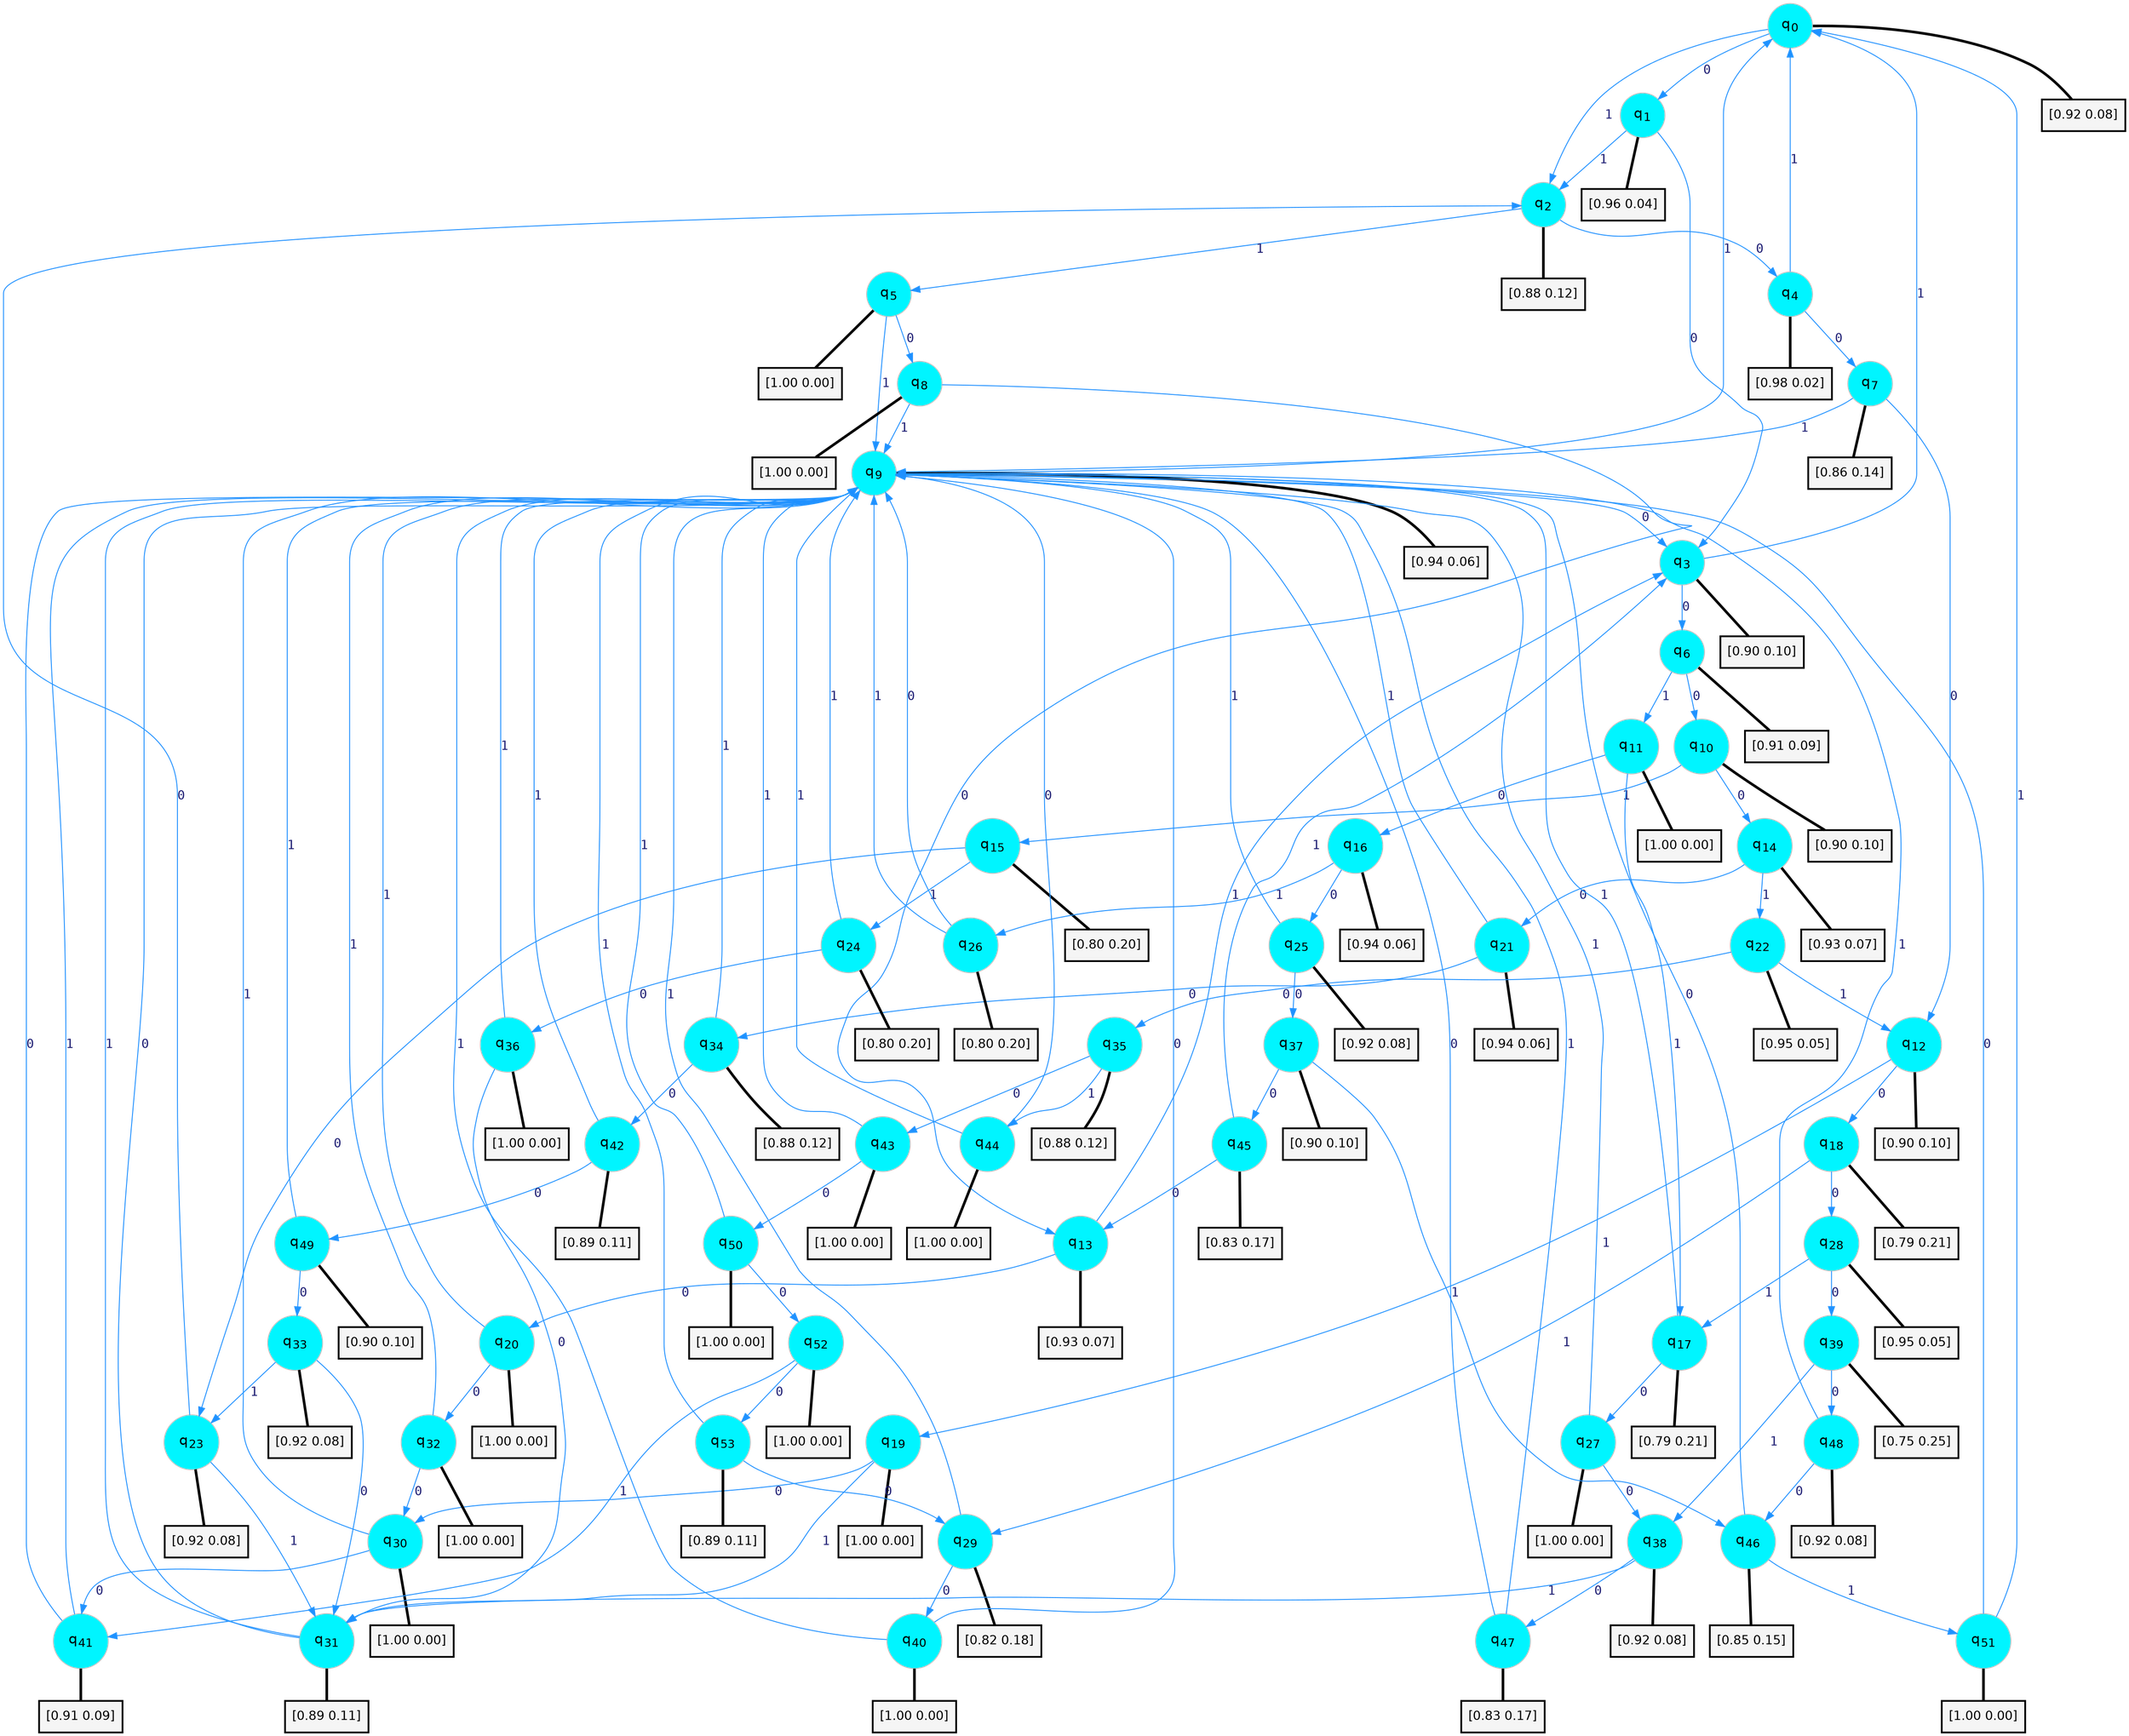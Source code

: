 digraph G {
graph [
bgcolor=transparent, dpi=300, rankdir=TD, size="40,25"];
node [
color=gray, fillcolor=turquoise1, fontcolor=black, fontname=Helvetica, fontsize=16, fontweight=bold, shape=circle, style=filled];
edge [
arrowsize=1, color=dodgerblue1, fontcolor=midnightblue, fontname=courier, fontweight=bold, penwidth=1, style=solid, weight=20];
0[label=<q<SUB>0</SUB>>];
1[label=<q<SUB>1</SUB>>];
2[label=<q<SUB>2</SUB>>];
3[label=<q<SUB>3</SUB>>];
4[label=<q<SUB>4</SUB>>];
5[label=<q<SUB>5</SUB>>];
6[label=<q<SUB>6</SUB>>];
7[label=<q<SUB>7</SUB>>];
8[label=<q<SUB>8</SUB>>];
9[label=<q<SUB>9</SUB>>];
10[label=<q<SUB>10</SUB>>];
11[label=<q<SUB>11</SUB>>];
12[label=<q<SUB>12</SUB>>];
13[label=<q<SUB>13</SUB>>];
14[label=<q<SUB>14</SUB>>];
15[label=<q<SUB>15</SUB>>];
16[label=<q<SUB>16</SUB>>];
17[label=<q<SUB>17</SUB>>];
18[label=<q<SUB>18</SUB>>];
19[label=<q<SUB>19</SUB>>];
20[label=<q<SUB>20</SUB>>];
21[label=<q<SUB>21</SUB>>];
22[label=<q<SUB>22</SUB>>];
23[label=<q<SUB>23</SUB>>];
24[label=<q<SUB>24</SUB>>];
25[label=<q<SUB>25</SUB>>];
26[label=<q<SUB>26</SUB>>];
27[label=<q<SUB>27</SUB>>];
28[label=<q<SUB>28</SUB>>];
29[label=<q<SUB>29</SUB>>];
30[label=<q<SUB>30</SUB>>];
31[label=<q<SUB>31</SUB>>];
32[label=<q<SUB>32</SUB>>];
33[label=<q<SUB>33</SUB>>];
34[label=<q<SUB>34</SUB>>];
35[label=<q<SUB>35</SUB>>];
36[label=<q<SUB>36</SUB>>];
37[label=<q<SUB>37</SUB>>];
38[label=<q<SUB>38</SUB>>];
39[label=<q<SUB>39</SUB>>];
40[label=<q<SUB>40</SUB>>];
41[label=<q<SUB>41</SUB>>];
42[label=<q<SUB>42</SUB>>];
43[label=<q<SUB>43</SUB>>];
44[label=<q<SUB>44</SUB>>];
45[label=<q<SUB>45</SUB>>];
46[label=<q<SUB>46</SUB>>];
47[label=<q<SUB>47</SUB>>];
48[label=<q<SUB>48</SUB>>];
49[label=<q<SUB>49</SUB>>];
50[label=<q<SUB>50</SUB>>];
51[label=<q<SUB>51</SUB>>];
52[label=<q<SUB>52</SUB>>];
53[label=<q<SUB>53</SUB>>];
54[label="[0.92 0.08]", shape=box,fontcolor=black, fontname=Helvetica, fontsize=14, penwidth=2, fillcolor=whitesmoke,color=black];
55[label="[0.96 0.04]", shape=box,fontcolor=black, fontname=Helvetica, fontsize=14, penwidth=2, fillcolor=whitesmoke,color=black];
56[label="[0.88 0.12]", shape=box,fontcolor=black, fontname=Helvetica, fontsize=14, penwidth=2, fillcolor=whitesmoke,color=black];
57[label="[0.90 0.10]", shape=box,fontcolor=black, fontname=Helvetica, fontsize=14, penwidth=2, fillcolor=whitesmoke,color=black];
58[label="[0.98 0.02]", shape=box,fontcolor=black, fontname=Helvetica, fontsize=14, penwidth=2, fillcolor=whitesmoke,color=black];
59[label="[1.00 0.00]", shape=box,fontcolor=black, fontname=Helvetica, fontsize=14, penwidth=2, fillcolor=whitesmoke,color=black];
60[label="[0.91 0.09]", shape=box,fontcolor=black, fontname=Helvetica, fontsize=14, penwidth=2, fillcolor=whitesmoke,color=black];
61[label="[0.86 0.14]", shape=box,fontcolor=black, fontname=Helvetica, fontsize=14, penwidth=2, fillcolor=whitesmoke,color=black];
62[label="[1.00 0.00]", shape=box,fontcolor=black, fontname=Helvetica, fontsize=14, penwidth=2, fillcolor=whitesmoke,color=black];
63[label="[0.94 0.06]", shape=box,fontcolor=black, fontname=Helvetica, fontsize=14, penwidth=2, fillcolor=whitesmoke,color=black];
64[label="[0.90 0.10]", shape=box,fontcolor=black, fontname=Helvetica, fontsize=14, penwidth=2, fillcolor=whitesmoke,color=black];
65[label="[1.00 0.00]", shape=box,fontcolor=black, fontname=Helvetica, fontsize=14, penwidth=2, fillcolor=whitesmoke,color=black];
66[label="[0.90 0.10]", shape=box,fontcolor=black, fontname=Helvetica, fontsize=14, penwidth=2, fillcolor=whitesmoke,color=black];
67[label="[0.93 0.07]", shape=box,fontcolor=black, fontname=Helvetica, fontsize=14, penwidth=2, fillcolor=whitesmoke,color=black];
68[label="[0.93 0.07]", shape=box,fontcolor=black, fontname=Helvetica, fontsize=14, penwidth=2, fillcolor=whitesmoke,color=black];
69[label="[0.80 0.20]", shape=box,fontcolor=black, fontname=Helvetica, fontsize=14, penwidth=2, fillcolor=whitesmoke,color=black];
70[label="[0.94 0.06]", shape=box,fontcolor=black, fontname=Helvetica, fontsize=14, penwidth=2, fillcolor=whitesmoke,color=black];
71[label="[0.79 0.21]", shape=box,fontcolor=black, fontname=Helvetica, fontsize=14, penwidth=2, fillcolor=whitesmoke,color=black];
72[label="[0.79 0.21]", shape=box,fontcolor=black, fontname=Helvetica, fontsize=14, penwidth=2, fillcolor=whitesmoke,color=black];
73[label="[1.00 0.00]", shape=box,fontcolor=black, fontname=Helvetica, fontsize=14, penwidth=2, fillcolor=whitesmoke,color=black];
74[label="[1.00 0.00]", shape=box,fontcolor=black, fontname=Helvetica, fontsize=14, penwidth=2, fillcolor=whitesmoke,color=black];
75[label="[0.94 0.06]", shape=box,fontcolor=black, fontname=Helvetica, fontsize=14, penwidth=2, fillcolor=whitesmoke,color=black];
76[label="[0.95 0.05]", shape=box,fontcolor=black, fontname=Helvetica, fontsize=14, penwidth=2, fillcolor=whitesmoke,color=black];
77[label="[0.92 0.08]", shape=box,fontcolor=black, fontname=Helvetica, fontsize=14, penwidth=2, fillcolor=whitesmoke,color=black];
78[label="[0.80 0.20]", shape=box,fontcolor=black, fontname=Helvetica, fontsize=14, penwidth=2, fillcolor=whitesmoke,color=black];
79[label="[0.92 0.08]", shape=box,fontcolor=black, fontname=Helvetica, fontsize=14, penwidth=2, fillcolor=whitesmoke,color=black];
80[label="[0.80 0.20]", shape=box,fontcolor=black, fontname=Helvetica, fontsize=14, penwidth=2, fillcolor=whitesmoke,color=black];
81[label="[1.00 0.00]", shape=box,fontcolor=black, fontname=Helvetica, fontsize=14, penwidth=2, fillcolor=whitesmoke,color=black];
82[label="[0.95 0.05]", shape=box,fontcolor=black, fontname=Helvetica, fontsize=14, penwidth=2, fillcolor=whitesmoke,color=black];
83[label="[0.82 0.18]", shape=box,fontcolor=black, fontname=Helvetica, fontsize=14, penwidth=2, fillcolor=whitesmoke,color=black];
84[label="[1.00 0.00]", shape=box,fontcolor=black, fontname=Helvetica, fontsize=14, penwidth=2, fillcolor=whitesmoke,color=black];
85[label="[0.89 0.11]", shape=box,fontcolor=black, fontname=Helvetica, fontsize=14, penwidth=2, fillcolor=whitesmoke,color=black];
86[label="[1.00 0.00]", shape=box,fontcolor=black, fontname=Helvetica, fontsize=14, penwidth=2, fillcolor=whitesmoke,color=black];
87[label="[0.92 0.08]", shape=box,fontcolor=black, fontname=Helvetica, fontsize=14, penwidth=2, fillcolor=whitesmoke,color=black];
88[label="[0.88 0.12]", shape=box,fontcolor=black, fontname=Helvetica, fontsize=14, penwidth=2, fillcolor=whitesmoke,color=black];
89[label="[0.88 0.12]", shape=box,fontcolor=black, fontname=Helvetica, fontsize=14, penwidth=2, fillcolor=whitesmoke,color=black];
90[label="[1.00 0.00]", shape=box,fontcolor=black, fontname=Helvetica, fontsize=14, penwidth=2, fillcolor=whitesmoke,color=black];
91[label="[0.90 0.10]", shape=box,fontcolor=black, fontname=Helvetica, fontsize=14, penwidth=2, fillcolor=whitesmoke,color=black];
92[label="[0.92 0.08]", shape=box,fontcolor=black, fontname=Helvetica, fontsize=14, penwidth=2, fillcolor=whitesmoke,color=black];
93[label="[0.75 0.25]", shape=box,fontcolor=black, fontname=Helvetica, fontsize=14, penwidth=2, fillcolor=whitesmoke,color=black];
94[label="[1.00 0.00]", shape=box,fontcolor=black, fontname=Helvetica, fontsize=14, penwidth=2, fillcolor=whitesmoke,color=black];
95[label="[0.91 0.09]", shape=box,fontcolor=black, fontname=Helvetica, fontsize=14, penwidth=2, fillcolor=whitesmoke,color=black];
96[label="[0.89 0.11]", shape=box,fontcolor=black, fontname=Helvetica, fontsize=14, penwidth=2, fillcolor=whitesmoke,color=black];
97[label="[1.00 0.00]", shape=box,fontcolor=black, fontname=Helvetica, fontsize=14, penwidth=2, fillcolor=whitesmoke,color=black];
98[label="[1.00 0.00]", shape=box,fontcolor=black, fontname=Helvetica, fontsize=14, penwidth=2, fillcolor=whitesmoke,color=black];
99[label="[0.83 0.17]", shape=box,fontcolor=black, fontname=Helvetica, fontsize=14, penwidth=2, fillcolor=whitesmoke,color=black];
100[label="[0.85 0.15]", shape=box,fontcolor=black, fontname=Helvetica, fontsize=14, penwidth=2, fillcolor=whitesmoke,color=black];
101[label="[0.83 0.17]", shape=box,fontcolor=black, fontname=Helvetica, fontsize=14, penwidth=2, fillcolor=whitesmoke,color=black];
102[label="[0.92 0.08]", shape=box,fontcolor=black, fontname=Helvetica, fontsize=14, penwidth=2, fillcolor=whitesmoke,color=black];
103[label="[0.90 0.10]", shape=box,fontcolor=black, fontname=Helvetica, fontsize=14, penwidth=2, fillcolor=whitesmoke,color=black];
104[label="[1.00 0.00]", shape=box,fontcolor=black, fontname=Helvetica, fontsize=14, penwidth=2, fillcolor=whitesmoke,color=black];
105[label="[1.00 0.00]", shape=box,fontcolor=black, fontname=Helvetica, fontsize=14, penwidth=2, fillcolor=whitesmoke,color=black];
106[label="[1.00 0.00]", shape=box,fontcolor=black, fontname=Helvetica, fontsize=14, penwidth=2, fillcolor=whitesmoke,color=black];
107[label="[0.89 0.11]", shape=box,fontcolor=black, fontname=Helvetica, fontsize=14, penwidth=2, fillcolor=whitesmoke,color=black];
0->1 [label=0];
0->2 [label=1];
0->54 [arrowhead=none, penwidth=3,color=black];
1->3 [label=0];
1->2 [label=1];
1->55 [arrowhead=none, penwidth=3,color=black];
2->4 [label=0];
2->5 [label=1];
2->56 [arrowhead=none, penwidth=3,color=black];
3->6 [label=0];
3->0 [label=1];
3->57 [arrowhead=none, penwidth=3,color=black];
4->7 [label=0];
4->0 [label=1];
4->58 [arrowhead=none, penwidth=3,color=black];
5->8 [label=0];
5->9 [label=1];
5->59 [arrowhead=none, penwidth=3,color=black];
6->10 [label=0];
6->11 [label=1];
6->60 [arrowhead=none, penwidth=3,color=black];
7->12 [label=0];
7->9 [label=1];
7->61 [arrowhead=none, penwidth=3,color=black];
8->13 [label=0];
8->9 [label=1];
8->62 [arrowhead=none, penwidth=3,color=black];
9->3 [label=0];
9->0 [label=1];
9->63 [arrowhead=none, penwidth=3,color=black];
10->14 [label=0];
10->15 [label=1];
10->64 [arrowhead=none, penwidth=3,color=black];
11->16 [label=0];
11->17 [label=1];
11->65 [arrowhead=none, penwidth=3,color=black];
12->18 [label=0];
12->19 [label=1];
12->66 [arrowhead=none, penwidth=3,color=black];
13->20 [label=0];
13->3 [label=1];
13->67 [arrowhead=none, penwidth=3,color=black];
14->21 [label=0];
14->22 [label=1];
14->68 [arrowhead=none, penwidth=3,color=black];
15->23 [label=0];
15->24 [label=1];
15->69 [arrowhead=none, penwidth=3,color=black];
16->25 [label=0];
16->26 [label=1];
16->70 [arrowhead=none, penwidth=3,color=black];
17->27 [label=0];
17->9 [label=1];
17->71 [arrowhead=none, penwidth=3,color=black];
18->28 [label=0];
18->29 [label=1];
18->72 [arrowhead=none, penwidth=3,color=black];
19->30 [label=0];
19->31 [label=1];
19->73 [arrowhead=none, penwidth=3,color=black];
20->32 [label=0];
20->9 [label=1];
20->74 [arrowhead=none, penwidth=3,color=black];
21->34 [label=0];
21->9 [label=1];
21->75 [arrowhead=none, penwidth=3,color=black];
22->35 [label=0];
22->12 [label=1];
22->76 [arrowhead=none, penwidth=3,color=black];
23->2 [label=0];
23->31 [label=1];
23->77 [arrowhead=none, penwidth=3,color=black];
24->36 [label=0];
24->9 [label=1];
24->78 [arrowhead=none, penwidth=3,color=black];
25->37 [label=0];
25->9 [label=1];
25->79 [arrowhead=none, penwidth=3,color=black];
26->9 [label=0];
26->9 [label=1];
26->80 [arrowhead=none, penwidth=3,color=black];
27->38 [label=0];
27->9 [label=1];
27->81 [arrowhead=none, penwidth=3,color=black];
28->39 [label=0];
28->17 [label=1];
28->82 [arrowhead=none, penwidth=3,color=black];
29->40 [label=0];
29->9 [label=1];
29->83 [arrowhead=none, penwidth=3,color=black];
30->41 [label=0];
30->9 [label=1];
30->84 [arrowhead=none, penwidth=3,color=black];
31->9 [label=0];
31->9 [label=1];
31->85 [arrowhead=none, penwidth=3,color=black];
32->30 [label=0];
32->9 [label=1];
32->86 [arrowhead=none, penwidth=3,color=black];
33->31 [label=0];
33->23 [label=1];
33->87 [arrowhead=none, penwidth=3,color=black];
34->42 [label=0];
34->9 [label=1];
34->88 [arrowhead=none, penwidth=3,color=black];
35->43 [label=0];
35->44 [label=1];
35->89 [arrowhead=none, penwidth=3,color=black];
36->31 [label=0];
36->9 [label=1];
36->90 [arrowhead=none, penwidth=3,color=black];
37->45 [label=0];
37->46 [label=1];
37->91 [arrowhead=none, penwidth=3,color=black];
38->47 [label=0];
38->31 [label=1];
38->92 [arrowhead=none, penwidth=3,color=black];
39->48 [label=0];
39->38 [label=1];
39->93 [arrowhead=none, penwidth=3,color=black];
40->9 [label=0];
40->9 [label=1];
40->94 [arrowhead=none, penwidth=3,color=black];
41->9 [label=0];
41->9 [label=1];
41->95 [arrowhead=none, penwidth=3,color=black];
42->49 [label=0];
42->9 [label=1];
42->96 [arrowhead=none, penwidth=3,color=black];
43->50 [label=0];
43->9 [label=1];
43->97 [arrowhead=none, penwidth=3,color=black];
44->9 [label=0];
44->9 [label=1];
44->98 [arrowhead=none, penwidth=3,color=black];
45->13 [label=0];
45->3 [label=1];
45->99 [arrowhead=none, penwidth=3,color=black];
46->9 [label=0];
46->51 [label=1];
46->100 [arrowhead=none, penwidth=3,color=black];
47->9 [label=0];
47->9 [label=1];
47->101 [arrowhead=none, penwidth=3,color=black];
48->46 [label=0];
48->9 [label=1];
48->102 [arrowhead=none, penwidth=3,color=black];
49->33 [label=0];
49->9 [label=1];
49->103 [arrowhead=none, penwidth=3,color=black];
50->52 [label=0];
50->9 [label=1];
50->104 [arrowhead=none, penwidth=3,color=black];
51->9 [label=0];
51->0 [label=1];
51->105 [arrowhead=none, penwidth=3,color=black];
52->53 [label=0];
52->41 [label=1];
52->106 [arrowhead=none, penwidth=3,color=black];
53->29 [label=0];
53->9 [label=1];
53->107 [arrowhead=none, penwidth=3,color=black];
}
